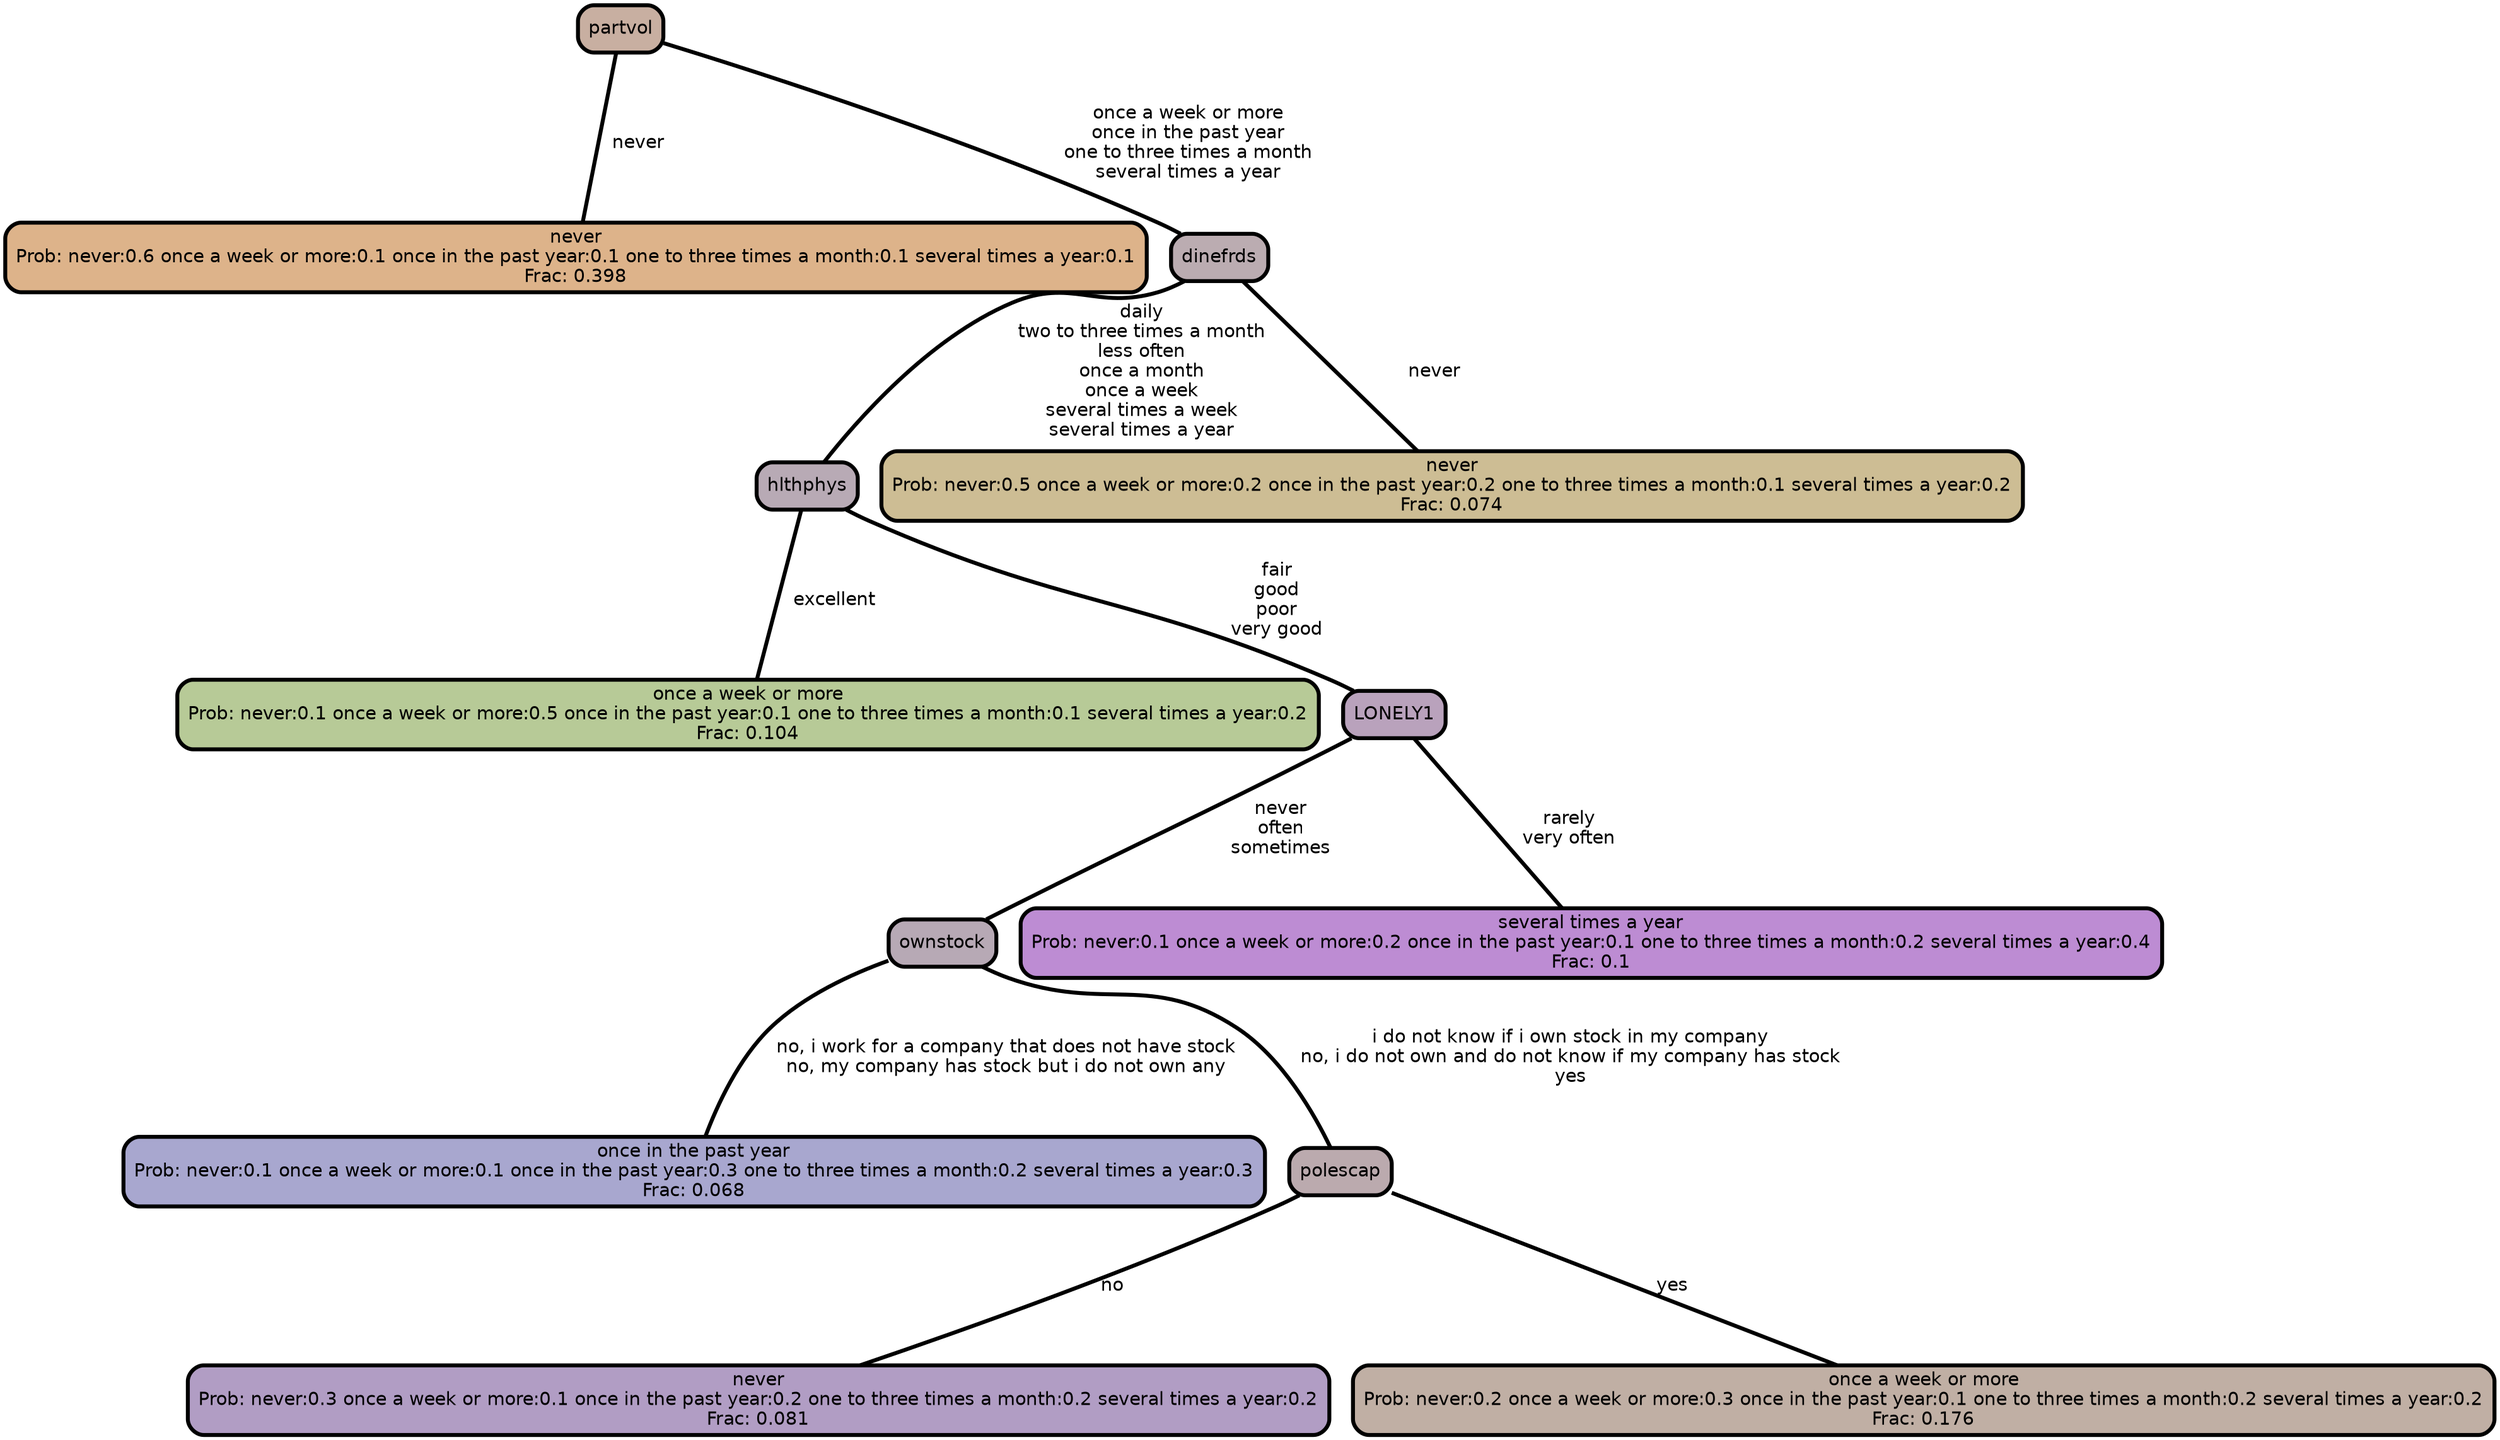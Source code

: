 graph Tree {
node [shape=box, style="filled, rounded",color="black",penwidth="3",fontcolor="black",                 fontname=helvetica] ;
graph [ranksep="0 equally", splines=straight,                 bgcolor=transparent, dpi=200] ;
edge [fontname=helvetica, color=black] ;
0 [label="never
Prob: never:0.6 once a week or more:0.1 once in the past year:0.1 one to three times a month:0.1 several times a year:0.1
Frac: 0.398", fillcolor="#ddb38a"] ;
1 [label="partvol", fillcolor="#c8afa1"] ;
2 [label="once a week or more
Prob: never:0.1 once a week or more:0.5 once in the past year:0.1 one to three times a month:0.1 several times a year:0.2
Frac: 0.104", fillcolor="#b7ca97"] ;
3 [label="hlthphys", fillcolor="#b8aab5"] ;
4 [label="once in the past year
Prob: never:0.1 once a week or more:0.1 once in the past year:0.3 one to three times a month:0.2 several times a year:0.3
Frac: 0.068", fillcolor="#a8a7cf"] ;
5 [label="ownstock", fillcolor="#b7a9b5"] ;
6 [label="never
Prob: never:0.3 once a week or more:0.1 once in the past year:0.2 one to three times a month:0.2 several times a year:0.2
Frac: 0.081", fillcolor="#b19dc4"] ;
7 [label="polescap", fillcolor="#bbaaae"] ;
8 [label="once a week or more
Prob: never:0.2 once a week or more:0.3 once in the past year:0.1 one to three times a month:0.2 several times a year:0.2
Frac: 0.176", fillcolor="#c0afa4"] ;
9 [label="LONELY1", fillcolor="#b9a2bc"] ;
10 [label="several times a year
Prob: never:0.1 once a week or more:0.2 once in the past year:0.1 one to three times a month:0.2 several times a year:0.4
Frac: 0.1", fillcolor="#bd8cd3"] ;
11 [label="dinefrds", fillcolor="#bbacb1"] ;
12 [label="never
Prob: never:0.5 once a week or more:0.2 once in the past year:0.2 one to three times a month:0.1 several times a year:0.2
Frac: 0.074", fillcolor="#cdbd94"] ;
1 -- 0 [label=" never",penwidth=3] ;
1 -- 11 [label=" once a week or more\n once in the past year\n one to three times a month\n several times a year",penwidth=3] ;
3 -- 2 [label=" excellent",penwidth=3] ;
3 -- 9 [label=" fair\n good\n poor\n very good",penwidth=3] ;
5 -- 4 [label=" no, i work for a company that does not have stock\n no, my company has stock but i do not own any",penwidth=3] ;
5 -- 7 [label=" i do not know if i own stock in my company\n no, i do not own and do not know if my company has stock\n yes",penwidth=3] ;
7 -- 6 [label=" no",penwidth=3] ;
7 -- 8 [label=" yes",penwidth=3] ;
9 -- 5 [label=" never\n often\n sometimes",penwidth=3] ;
9 -- 10 [label=" rarely\n very often",penwidth=3] ;
11 -- 3 [label=" daily\n two to three times a month\n less often\n once a month\n once a week\n several times a week\n several times a year",penwidth=3] ;
11 -- 12 [label=" never",penwidth=3] ;
{rank = same;}}